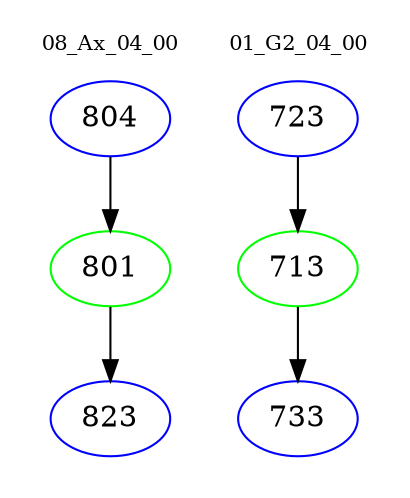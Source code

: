 digraph{
subgraph cluster_0 {
color = white
label = "08_Ax_04_00";
fontsize=10;
T0_804 [label="804", color="blue"]
T0_804 -> T0_801 [color="black"]
T0_801 [label="801", color="green"]
T0_801 -> T0_823 [color="black"]
T0_823 [label="823", color="blue"]
}
subgraph cluster_1 {
color = white
label = "01_G2_04_00";
fontsize=10;
T1_723 [label="723", color="blue"]
T1_723 -> T1_713 [color="black"]
T1_713 [label="713", color="green"]
T1_713 -> T1_733 [color="black"]
T1_733 [label="733", color="blue"]
}
}
